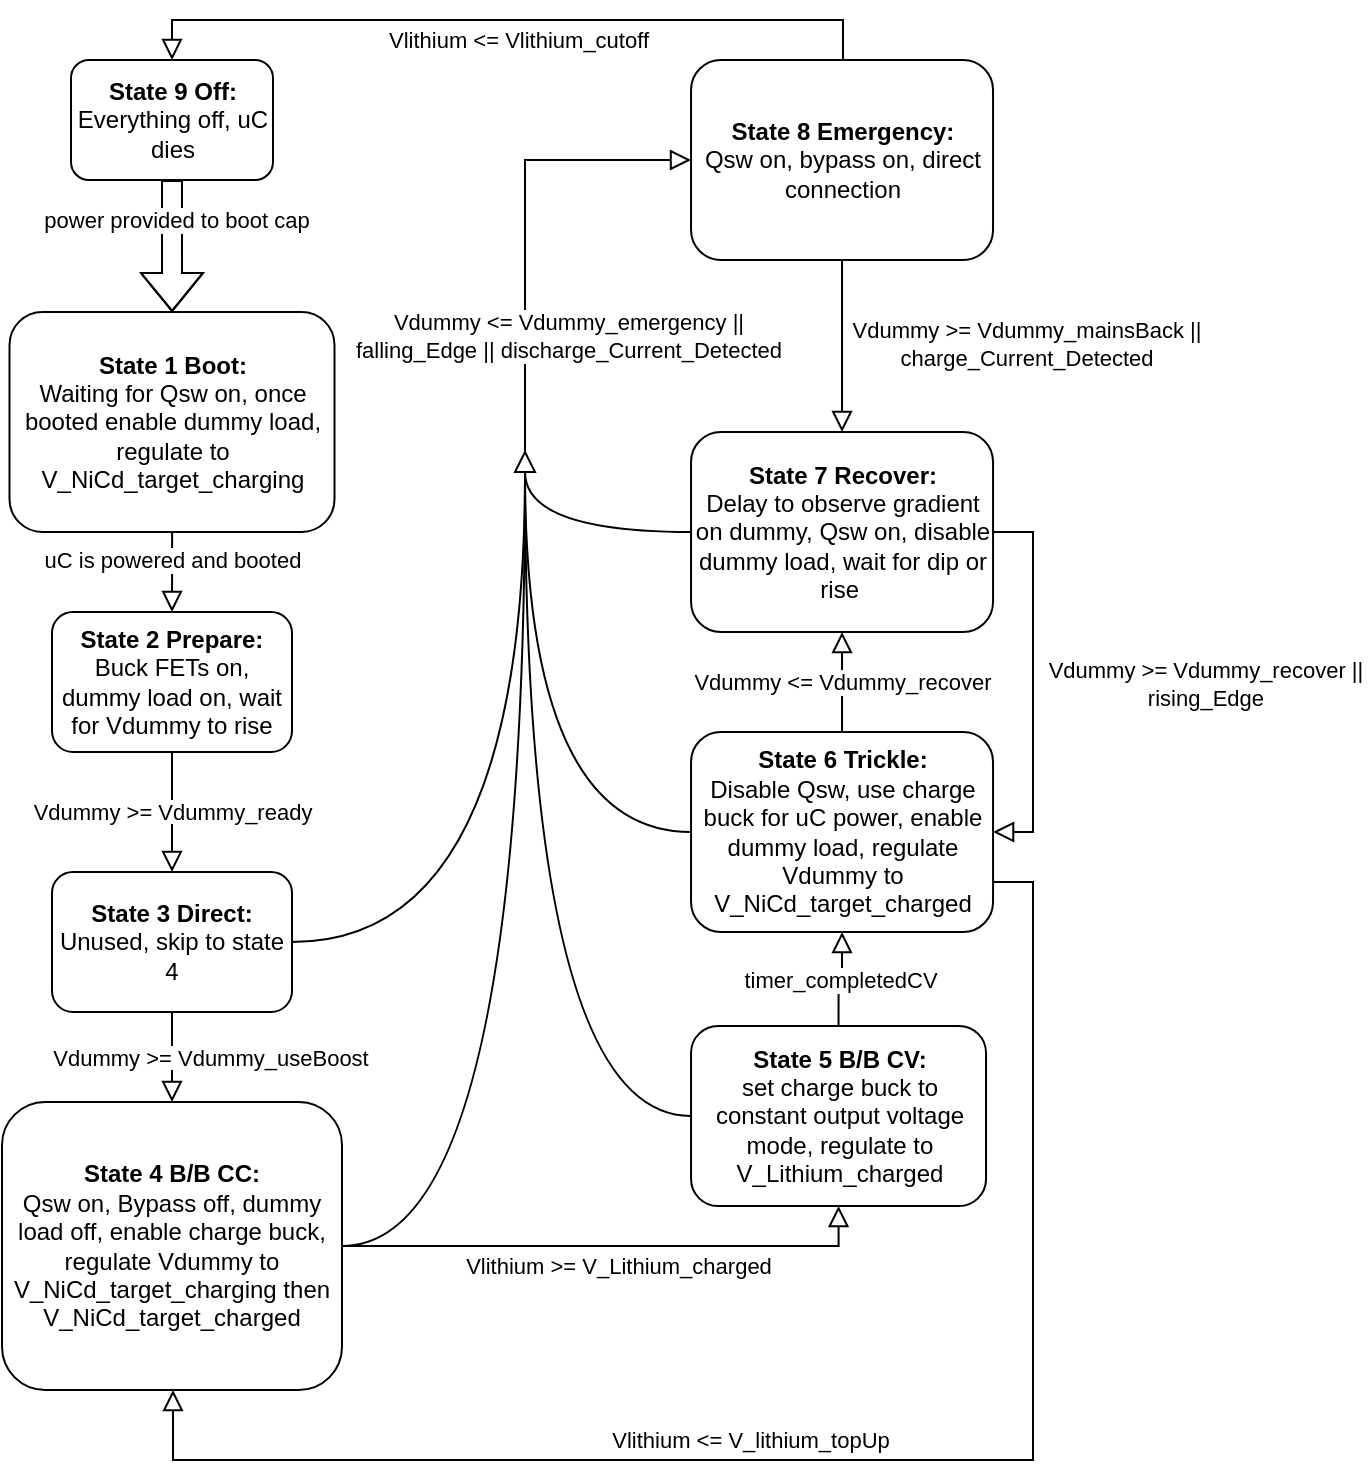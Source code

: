 <mxfile version="24.5.4" type="github">
  <diagram id="C5RBs43oDa-KdzZeNtuy" name="Page-1">
    <mxGraphModel dx="1912" dy="984" grid="1" gridSize="10" guides="1" tooltips="1" connect="1" arrows="1" fold="1" page="1" pageScale="1" pageWidth="827" pageHeight="1169" math="0" shadow="0">
      <root>
        <mxCell id="WIyWlLk6GJQsqaUBKTNV-0" />
        <mxCell id="WIyWlLk6GJQsqaUBKTNV-1" parent="WIyWlLk6GJQsqaUBKTNV-0" />
        <mxCell id="CM--tOaBkX_UErojR5F1-0" value="" style="rounded=0;html=1;jettySize=auto;orthogonalLoop=1;fontSize=11;endArrow=block;endFill=0;endSize=8;strokeWidth=1;shadow=0;labelBackgroundColor=none;edgeStyle=orthogonalEdgeStyle;" edge="1" parent="WIyWlLk6GJQsqaUBKTNV-1" source="CM--tOaBkX_UErojR5F1-2">
          <mxGeometry relative="1" as="geometry">
            <mxPoint x="205" y="326" as="targetPoint" />
          </mxGeometry>
        </mxCell>
        <mxCell id="CM--tOaBkX_UErojR5F1-1" value="uC is powered and booted" style="edgeLabel;html=1;align=center;verticalAlign=middle;resizable=0;points=[];" vertex="1" connectable="0" parent="CM--tOaBkX_UErojR5F1-0">
          <mxGeometry x="-0.072" y="1" relative="1" as="geometry">
            <mxPoint x="-1" y="-5" as="offset" />
          </mxGeometry>
        </mxCell>
        <mxCell id="CM--tOaBkX_UErojR5F1-2" value="&lt;b&gt;State 1 Boot:&lt;/b&gt;&lt;div&gt;Waiting for Qsw on, once booted enable dummy load, regulate to V_NiCd_target_charging&lt;/div&gt;" style="rounded=1;whiteSpace=wrap;html=1;fontSize=12;glass=0;strokeWidth=1;shadow=0;" vertex="1" parent="WIyWlLk6GJQsqaUBKTNV-1">
          <mxGeometry x="123.75" y="176" width="162.5" height="110" as="geometry" />
        </mxCell>
        <mxCell id="CM--tOaBkX_UErojR5F1-3" value="&lt;span style=&quot;background-color: rgb(255, 255, 255);&quot;&gt;Vdummy &amp;gt;= Vdummy_useBoost&lt;/span&gt;" style="rounded=0;html=1;jettySize=auto;orthogonalLoop=1;fontSize=11;endArrow=block;endFill=0;endSize=8;strokeWidth=1;shadow=0;labelBackgroundColor=none;edgeStyle=orthogonalEdgeStyle;exitX=0.5;exitY=1;exitDx=0;exitDy=0;entryX=0.5;entryY=0;entryDx=0;entryDy=0;" edge="1" parent="WIyWlLk6GJQsqaUBKTNV-1" source="CM--tOaBkX_UErojR5F1-6" target="CM--tOaBkX_UErojR5F1-7">
          <mxGeometry x="0.047" y="19" relative="1" as="geometry">
            <mxPoint y="-1" as="offset" />
            <mxPoint x="455.0" y="366" as="sourcePoint" />
            <mxPoint x="455.034" y="406.028" as="targetPoint" />
          </mxGeometry>
        </mxCell>
        <mxCell id="CM--tOaBkX_UErojR5F1-4" value="&lt;span style=&quot;background-color: rgb(255, 255, 255);&quot;&gt;Vdummy &amp;gt;= Vdummy_ready&lt;/span&gt;" style="edgeStyle=orthogonalEdgeStyle;rounded=0;html=1;jettySize=auto;orthogonalLoop=1;fontSize=11;endArrow=block;endFill=0;endSize=8;strokeWidth=1;shadow=0;labelBackgroundColor=none;entryX=0.5;entryY=0;entryDx=0;entryDy=0;exitX=0.5;exitY=1;exitDx=0;exitDy=0;" edge="1" parent="WIyWlLk6GJQsqaUBKTNV-1" source="CM--tOaBkX_UErojR5F1-5" target="CM--tOaBkX_UErojR5F1-6">
          <mxGeometry relative="1" as="geometry">
            <mxPoint as="offset" />
            <mxPoint x="265" y="436" as="sourcePoint" />
            <Array as="points" />
          </mxGeometry>
        </mxCell>
        <mxCell id="CM--tOaBkX_UErojR5F1-5" value="&lt;b&gt;State 2 Prepare:&lt;/b&gt;&lt;div&gt;Buck FETs on, dummy load on, wait for Vdummy to rise&lt;/div&gt;" style="rounded=1;whiteSpace=wrap;html=1;fontSize=12;glass=0;strokeWidth=1;shadow=0;" vertex="1" parent="WIyWlLk6GJQsqaUBKTNV-1">
          <mxGeometry x="145" y="326" width="120" height="70" as="geometry" />
        </mxCell>
        <mxCell id="CM--tOaBkX_UErojR5F1-6" value="&lt;b&gt;State 3 Direct:&lt;/b&gt;&lt;div&gt;Unused, skip to state 4&lt;/div&gt;" style="rounded=1;whiteSpace=wrap;html=1;fontSize=12;glass=0;strokeWidth=1;shadow=0;" vertex="1" parent="WIyWlLk6GJQsqaUBKTNV-1">
          <mxGeometry x="145" y="456" width="120" height="70" as="geometry" />
        </mxCell>
        <mxCell id="CM--tOaBkX_UErojR5F1-7" value="&lt;b&gt;State 4 B/B CC:&lt;/b&gt;&lt;div&gt;Qsw on, Bypass off, dummy load off, enable charge buck, regulate Vdummy to V_NiCd_target_charging then V_NiCd_target_charged&lt;/div&gt;" style="rounded=1;whiteSpace=wrap;html=1;fontSize=12;glass=0;strokeWidth=1;shadow=0;" vertex="1" parent="WIyWlLk6GJQsqaUBKTNV-1">
          <mxGeometry x="120" y="571" width="170" height="144" as="geometry" />
        </mxCell>
        <mxCell id="CM--tOaBkX_UErojR5F1-8" value="&lt;b&gt;State 5 B/B CV:&lt;/b&gt;&lt;div&gt;set charge buck to constant output voltage mode, regulate to V_Lithium_charged&lt;/div&gt;" style="rounded=1;whiteSpace=wrap;html=1;fontSize=12;glass=0;strokeWidth=1;shadow=0;" vertex="1" parent="WIyWlLk6GJQsqaUBKTNV-1">
          <mxGeometry x="464.52" y="533" width="147.5" height="90" as="geometry" />
        </mxCell>
        <mxCell id="CM--tOaBkX_UErojR5F1-9" value="&lt;span style=&quot;background-color: rgb(255, 255, 255);&quot;&gt;Vlithium &amp;gt;= V_Lithium_charged&lt;/span&gt;" style="rounded=0;html=1;jettySize=auto;orthogonalLoop=1;fontSize=11;endArrow=block;endFill=0;endSize=8;strokeWidth=1;shadow=0;labelBackgroundColor=none;edgeStyle=orthogonalEdgeStyle;exitX=1;exitY=0.5;exitDx=0;exitDy=0;entryX=0.5;entryY=1;entryDx=0;entryDy=0;" edge="1" parent="WIyWlLk6GJQsqaUBKTNV-1" source="CM--tOaBkX_UErojR5F1-7" target="CM--tOaBkX_UErojR5F1-8">
          <mxGeometry x="0.026" y="-10" relative="1" as="geometry">
            <mxPoint as="offset" />
            <mxPoint x="215" y="536" as="sourcePoint" />
            <mxPoint x="215" y="586" as="targetPoint" />
            <Array as="points">
              <mxPoint x="538.5" y="643" />
            </Array>
          </mxGeometry>
        </mxCell>
        <mxCell id="CM--tOaBkX_UErojR5F1-10" value="&lt;b&gt;State 6 Trickle:&lt;/b&gt;&lt;div&gt;Disable Qsw, use charge buck for uC power, enable dummy load, regulate Vdummy to V_NiCd_target_charged&lt;/div&gt;" style="rounded=1;whiteSpace=wrap;html=1;fontSize=12;glass=0;strokeWidth=1;shadow=0;" vertex="1" parent="WIyWlLk6GJQsqaUBKTNV-1">
          <mxGeometry x="464.52" y="386" width="151" height="100" as="geometry" />
        </mxCell>
        <mxCell id="CM--tOaBkX_UErojR5F1-11" value="" style="rounded=0;html=1;jettySize=auto;orthogonalLoop=1;fontSize=11;endArrow=block;endFill=0;endSize=8;strokeWidth=1;shadow=0;labelBackgroundColor=none;edgeStyle=orthogonalEdgeStyle;exitX=0.5;exitY=0;exitDx=0;exitDy=0;entryX=0.5;entryY=1;entryDx=0;entryDy=0;" edge="1" parent="WIyWlLk6GJQsqaUBKTNV-1" source="CM--tOaBkX_UErojR5F1-8" target="CM--tOaBkX_UErojR5F1-10">
          <mxGeometry x="0.045" y="20" relative="1" as="geometry">
            <mxPoint as="offset" />
            <mxPoint x="377.52" y="636" as="sourcePoint" />
            <mxPoint x="498.52" y="566" as="targetPoint" />
          </mxGeometry>
        </mxCell>
        <mxCell id="CM--tOaBkX_UErojR5F1-12" value="timer_completedCV" style="edgeLabel;html=1;align=center;verticalAlign=middle;resizable=0;points=[];" vertex="1" connectable="0" parent="CM--tOaBkX_UErojR5F1-11">
          <mxGeometry x="-0.042" relative="1" as="geometry">
            <mxPoint as="offset" />
          </mxGeometry>
        </mxCell>
        <mxCell id="CM--tOaBkX_UErojR5F1-13" value="&lt;b&gt;State 7 Recover:&lt;/b&gt;&lt;div&gt;Delay to observe gradient on dummy, Qsw on, disable dummy load, wait for dip or rise&amp;nbsp;&lt;br&gt;&lt;/div&gt;" style="rounded=1;whiteSpace=wrap;html=1;fontSize=12;glass=0;strokeWidth=1;shadow=0;" vertex="1" parent="WIyWlLk6GJQsqaUBKTNV-1">
          <mxGeometry x="464.52" y="236" width="151" height="100" as="geometry" />
        </mxCell>
        <mxCell id="CM--tOaBkX_UErojR5F1-14" value="" style="triangle;whiteSpace=wrap;html=1;rotation=-90;" vertex="1" parent="WIyWlLk6GJQsqaUBKTNV-1">
          <mxGeometry x="376.5" y="246" width="10" height="10" as="geometry" />
        </mxCell>
        <mxCell id="CM--tOaBkX_UErojR5F1-15" value="" style="edgeStyle=orthogonalEdgeStyle;rounded=0;html=1;jettySize=auto;orthogonalLoop=1;fontSize=11;endArrow=none;endFill=0;strokeWidth=1;shadow=0;labelBackgroundColor=none;entryX=0;entryY=0.5;entryDx=0;entryDy=0;exitX=1;exitY=0.5;exitDx=0;exitDy=0;curved=1;" edge="1" parent="WIyWlLk6GJQsqaUBKTNV-1" source="CM--tOaBkX_UErojR5F1-6" target="CM--tOaBkX_UErojR5F1-14">
          <mxGeometry relative="1" as="geometry">
            <mxPoint as="offset" />
            <mxPoint x="215" y="406" as="sourcePoint" />
            <mxPoint x="215" y="466" as="targetPoint" />
            <Array as="points" />
          </mxGeometry>
        </mxCell>
        <mxCell id="CM--tOaBkX_UErojR5F1-16" value="" style="edgeStyle=orthogonalEdgeStyle;rounded=0;html=1;jettySize=auto;orthogonalLoop=1;fontSize=11;endArrow=none;endFill=0;strokeWidth=1;shadow=0;labelBackgroundColor=none;exitX=1;exitY=0.5;exitDx=0;exitDy=0;curved=1;entryX=0;entryY=0.5;entryDx=0;entryDy=0;" edge="1" parent="WIyWlLk6GJQsqaUBKTNV-1" source="CM--tOaBkX_UErojR5F1-7" target="CM--tOaBkX_UErojR5F1-14">
          <mxGeometry relative="1" as="geometry">
            <mxPoint as="offset" />
            <mxPoint x="275" y="501" as="sourcePoint" />
            <mxPoint x="345" y="266" as="targetPoint" />
            <Array as="points" />
          </mxGeometry>
        </mxCell>
        <mxCell id="CM--tOaBkX_UErojR5F1-17" value="" style="edgeStyle=orthogonalEdgeStyle;rounded=0;html=1;jettySize=auto;orthogonalLoop=1;fontSize=11;endArrow=none;endFill=0;strokeWidth=1;shadow=0;labelBackgroundColor=none;exitX=0;exitY=0.5;exitDx=0;exitDy=0;curved=1;entryX=0;entryY=0.5;entryDx=0;entryDy=0;" edge="1" parent="WIyWlLk6GJQsqaUBKTNV-1" source="CM--tOaBkX_UErojR5F1-8" target="CM--tOaBkX_UErojR5F1-14">
          <mxGeometry relative="1" as="geometry">
            <mxPoint as="offset" />
            <mxPoint x="288" y="636" as="sourcePoint" />
            <mxPoint x="335" y="356" as="targetPoint" />
            <Array as="points" />
          </mxGeometry>
        </mxCell>
        <mxCell id="CM--tOaBkX_UErojR5F1-18" value="" style="edgeStyle=orthogonalEdgeStyle;rounded=0;html=1;jettySize=auto;orthogonalLoop=1;fontSize=11;endArrow=none;endFill=0;strokeWidth=1;shadow=0;labelBackgroundColor=none;exitX=0;exitY=0.5;exitDx=0;exitDy=0;curved=1;entryX=0;entryY=0.5;entryDx=0;entryDy=0;" edge="1" parent="WIyWlLk6GJQsqaUBKTNV-1" source="CM--tOaBkX_UErojR5F1-10" target="CM--tOaBkX_UErojR5F1-14">
          <mxGeometry relative="1" as="geometry">
            <mxPoint as="offset" />
            <mxPoint x="402.0" y="551" as="sourcePoint" />
            <mxPoint x="330" y="356" as="targetPoint" />
            <Array as="points" />
          </mxGeometry>
        </mxCell>
        <mxCell id="CM--tOaBkX_UErojR5F1-19" value="&lt;b&gt;State 8 Emergency:&lt;/b&gt;&lt;div&gt;Qsw on, bypass on, direct connection&lt;/div&gt;" style="rounded=1;whiteSpace=wrap;html=1;fontSize=12;glass=0;strokeWidth=1;shadow=0;" vertex="1" parent="WIyWlLk6GJQsqaUBKTNV-1">
          <mxGeometry x="464.52" y="50" width="151" height="100" as="geometry" />
        </mxCell>
        <mxCell id="CM--tOaBkX_UErojR5F1-20" value="" style="rounded=0;html=1;jettySize=auto;orthogonalLoop=1;fontSize=11;endArrow=block;endFill=0;endSize=8;strokeWidth=1;shadow=0;labelBackgroundColor=none;edgeStyle=orthogonalEdgeStyle;entryX=0;entryY=0.5;entryDx=0;entryDy=0;exitX=1;exitY=0.5;exitDx=0;exitDy=0;" edge="1" parent="WIyWlLk6GJQsqaUBKTNV-1" source="CM--tOaBkX_UErojR5F1-14" target="CM--tOaBkX_UErojR5F1-19">
          <mxGeometry x="0.045" y="20" relative="1" as="geometry">
            <mxPoint as="offset" />
            <mxPoint x="282.5" y="110" as="sourcePoint" />
            <mxPoint x="460.5" y="460" as="targetPoint" />
          </mxGeometry>
        </mxCell>
        <mxCell id="CM--tOaBkX_UErojR5F1-21" value="Vdummy &amp;lt;= Vdummy_emergency ||&lt;div&gt;falling_Edge || discharge_Current_Detected&lt;/div&gt;" style="edgeLabel;html=1;align=center;verticalAlign=middle;resizable=0;points=[];" vertex="1" connectable="0" parent="CM--tOaBkX_UErojR5F1-20">
          <mxGeometry x="-0.09" relative="1" as="geometry">
            <mxPoint x="21" y="46" as="offset" />
          </mxGeometry>
        </mxCell>
        <mxCell id="CM--tOaBkX_UErojR5F1-22" value="" style="edgeStyle=orthogonalEdgeStyle;rounded=0;html=1;jettySize=auto;orthogonalLoop=1;fontSize=11;endArrow=none;endFill=0;strokeWidth=1;shadow=0;labelBackgroundColor=none;exitX=0;exitY=0.5;exitDx=0;exitDy=0;curved=1;entryX=0;entryY=0.5;entryDx=0;entryDy=0;" edge="1" parent="WIyWlLk6GJQsqaUBKTNV-1" source="CM--tOaBkX_UErojR5F1-13" target="CM--tOaBkX_UErojR5F1-14">
          <mxGeometry relative="1" as="geometry">
            <mxPoint as="offset" />
            <mxPoint x="385.5" y="436" as="sourcePoint" />
            <mxPoint x="322.5" y="196" as="targetPoint" />
            <Array as="points" />
          </mxGeometry>
        </mxCell>
        <mxCell id="CM--tOaBkX_UErojR5F1-23" style="edgeStyle=orthogonalEdgeStyle;rounded=0;orthogonalLoop=1;jettySize=auto;html=1;exitX=0.5;exitY=1;exitDx=0;exitDy=0;shape=flexArrow;" edge="1" parent="WIyWlLk6GJQsqaUBKTNV-1" source="CM--tOaBkX_UErojR5F1-25" target="CM--tOaBkX_UErojR5F1-2">
          <mxGeometry relative="1" as="geometry" />
        </mxCell>
        <mxCell id="CM--tOaBkX_UErojR5F1-24" value="power provided to boot cap" style="edgeLabel;html=1;align=center;verticalAlign=middle;resizable=0;points=[];" vertex="1" connectable="0" parent="CM--tOaBkX_UErojR5F1-23">
          <mxGeometry x="0.026" y="-4" relative="1" as="geometry">
            <mxPoint x="6" y="-14" as="offset" />
          </mxGeometry>
        </mxCell>
        <mxCell id="CM--tOaBkX_UErojR5F1-25" value="&lt;b&gt;State 9 Off:&lt;/b&gt;&lt;div&gt;Everything off, uC dies&lt;/div&gt;" style="rounded=1;whiteSpace=wrap;html=1;fontSize=12;glass=0;strokeWidth=1;shadow=0;" vertex="1" parent="WIyWlLk6GJQsqaUBKTNV-1">
          <mxGeometry x="154.5" y="50" width="101" height="60" as="geometry" />
        </mxCell>
        <mxCell id="CM--tOaBkX_UErojR5F1-26" value="" style="rounded=0;html=1;jettySize=auto;orthogonalLoop=1;fontSize=11;endArrow=block;endFill=0;endSize=8;strokeWidth=1;shadow=0;labelBackgroundColor=none;edgeStyle=orthogonalEdgeStyle;entryX=0.5;entryY=0;entryDx=0;entryDy=0;" edge="1" parent="WIyWlLk6GJQsqaUBKTNV-1" target="CM--tOaBkX_UErojR5F1-25">
          <mxGeometry x="0.045" y="20" relative="1" as="geometry">
            <mxPoint as="offset" />
            <mxPoint x="540.5" y="50" as="sourcePoint" />
            <mxPoint x="385.5" y="110" as="targetPoint" />
            <Array as="points">
              <mxPoint x="540.5" y="30" />
              <mxPoint x="205.5" y="30" />
            </Array>
          </mxGeometry>
        </mxCell>
        <mxCell id="CM--tOaBkX_UErojR5F1-27" value="Vlithium &amp;lt;= Vlithium_cutoff" style="edgeLabel;html=1;align=center;verticalAlign=middle;resizable=0;points=[];" vertex="1" connectable="0" parent="CM--tOaBkX_UErojR5F1-26">
          <mxGeometry x="-0.09" relative="1" as="geometry">
            <mxPoint x="-12" y="10" as="offset" />
          </mxGeometry>
        </mxCell>
        <mxCell id="CM--tOaBkX_UErojR5F1-28" value="" style="rounded=0;html=1;jettySize=auto;orthogonalLoop=1;fontSize=11;endArrow=block;endFill=0;endSize=8;strokeWidth=1;shadow=0;labelBackgroundColor=none;edgeStyle=orthogonalEdgeStyle;entryX=0.5;entryY=0;entryDx=0;entryDy=0;exitX=0.5;exitY=1;exitDx=0;exitDy=0;" edge="1" parent="WIyWlLk6GJQsqaUBKTNV-1" source="CM--tOaBkX_UErojR5F1-19" target="CM--tOaBkX_UErojR5F1-13">
          <mxGeometry x="0.045" y="20" relative="1" as="geometry">
            <mxPoint as="offset" />
            <mxPoint x="540.02" y="176" as="sourcePoint" />
            <mxPoint x="475.02" y="136" as="targetPoint" />
          </mxGeometry>
        </mxCell>
        <mxCell id="CM--tOaBkX_UErojR5F1-29" value="Vdummy &amp;gt;= Vdummy_mainsBack ||&lt;div&gt;charge_Current_Detected&lt;/div&gt;" style="edgeLabel;html=1;align=center;verticalAlign=middle;resizable=0;points=[];" vertex="1" connectable="0" parent="CM--tOaBkX_UErojR5F1-28">
          <mxGeometry x="-0.09" relative="1" as="geometry">
            <mxPoint x="92" y="3" as="offset" />
          </mxGeometry>
        </mxCell>
        <mxCell id="CM--tOaBkX_UErojR5F1-30" value="" style="rounded=0;html=1;jettySize=auto;orthogonalLoop=1;fontSize=11;endArrow=block;endFill=0;endSize=8;strokeWidth=1;shadow=0;labelBackgroundColor=none;edgeStyle=orthogonalEdgeStyle;entryX=1;entryY=0.5;entryDx=0;entryDy=0;exitX=1;exitY=0.5;exitDx=0;exitDy=0;" edge="1" parent="WIyWlLk6GJQsqaUBKTNV-1" source="CM--tOaBkX_UErojR5F1-13" target="CM--tOaBkX_UErojR5F1-10">
          <mxGeometry x="0.045" y="20" relative="1" as="geometry">
            <mxPoint as="offset" />
            <mxPoint x="540.02" y="226" as="sourcePoint" />
            <mxPoint x="550.02" y="246" as="targetPoint" />
          </mxGeometry>
        </mxCell>
        <mxCell id="CM--tOaBkX_UErojR5F1-31" value="Vdummy &amp;gt;= Vdummy_recover ||&amp;nbsp;&lt;div&gt;rising_Edge&amp;nbsp;&lt;/div&gt;" style="edgeLabel;html=1;align=center;verticalAlign=middle;resizable=0;points=[];" vertex="1" connectable="0" parent="CM--tOaBkX_UErojR5F1-30">
          <mxGeometry x="-0.09" relative="1" as="geometry">
            <mxPoint x="87" y="9" as="offset" />
          </mxGeometry>
        </mxCell>
        <mxCell id="CM--tOaBkX_UErojR5F1-32" value="" style="rounded=0;html=1;jettySize=auto;orthogonalLoop=1;fontSize=11;endArrow=block;endFill=0;endSize=8;strokeWidth=1;shadow=0;labelBackgroundColor=none;edgeStyle=orthogonalEdgeStyle;entryX=0.5;entryY=1;entryDx=0;entryDy=0;exitX=0.5;exitY=0;exitDx=0;exitDy=0;" edge="1" parent="WIyWlLk6GJQsqaUBKTNV-1" source="CM--tOaBkX_UErojR5F1-10" target="CM--tOaBkX_UErojR5F1-13">
          <mxGeometry x="0.045" y="20" relative="1" as="geometry">
            <mxPoint as="offset" />
            <mxPoint x="626.02" y="296" as="sourcePoint" />
            <mxPoint x="626.02" y="446" as="targetPoint" />
          </mxGeometry>
        </mxCell>
        <mxCell id="CM--tOaBkX_UErojR5F1-33" value="Vdummy &amp;lt;= Vdummy_recover" style="edgeLabel;html=1;align=center;verticalAlign=middle;resizable=0;points=[];" vertex="1" connectable="0" parent="CM--tOaBkX_UErojR5F1-32">
          <mxGeometry x="-0.09" relative="1" as="geometry">
            <mxPoint y="-2" as="offset" />
          </mxGeometry>
        </mxCell>
        <mxCell id="CM--tOaBkX_UErojR5F1-34" value="" style="rounded=0;html=1;jettySize=auto;orthogonalLoop=1;fontSize=11;endArrow=block;endFill=0;endSize=8;strokeWidth=1;shadow=0;labelBackgroundColor=none;edgeStyle=orthogonalEdgeStyle;entryX=0.5;entryY=1;entryDx=0;entryDy=0;exitX=1;exitY=0.75;exitDx=0;exitDy=0;" edge="1" parent="WIyWlLk6GJQsqaUBKTNV-1" source="CM--tOaBkX_UErojR5F1-10" target="CM--tOaBkX_UErojR5F1-7">
          <mxGeometry x="0.045" y="20" relative="1" as="geometry">
            <mxPoint as="offset" />
            <mxPoint x="536.5" y="296" as="sourcePoint" />
            <mxPoint x="536.5" y="446" as="targetPoint" />
            <Array as="points">
              <mxPoint x="635.5" y="461" />
              <mxPoint x="635.5" y="750" />
              <mxPoint x="205.5" y="750" />
              <mxPoint x="205.5" y="715" />
            </Array>
          </mxGeometry>
        </mxCell>
        <mxCell id="CM--tOaBkX_UErojR5F1-35" value="Vlithium &amp;lt;= V_lithium_topUp" style="edgeLabel;html=1;align=center;verticalAlign=middle;resizable=0;points=[];" vertex="1" connectable="0" parent="CM--tOaBkX_UErojR5F1-34">
          <mxGeometry x="-0.09" relative="1" as="geometry">
            <mxPoint x="-98" y="-10" as="offset" />
          </mxGeometry>
        </mxCell>
      </root>
    </mxGraphModel>
  </diagram>
</mxfile>
